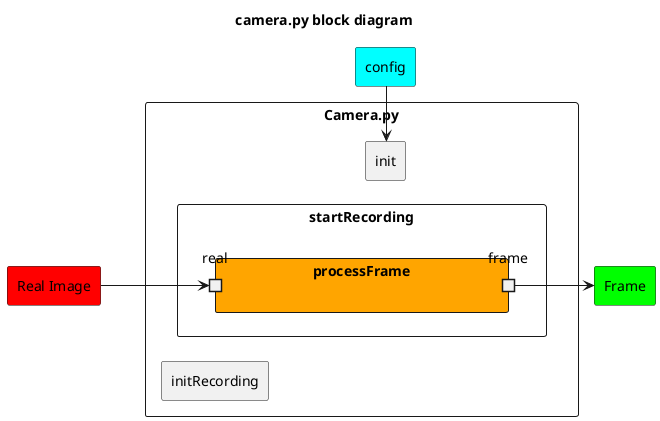 @startuml camera
left to right direction
skinparam BackgroundColor transparent
skinparam componentStyle rectangle
skinparam linetype ortho

title camera.py block diagram
component "Real Image" as in #red
component "Frame" as out  #lime
component "config" as config #aqua

component "Camera.py" as camera {
    component "init" as init
    component "initRecording" as initRec
    component "startRecording" as read {
        component "processFrame" as proc #Orange {
            portin "real" as p1
            portout "frame" as p2
        }
    }

    config -l-> init
    init -u[hidden]- read

}
in --> p1
p2 --> out
@enduml